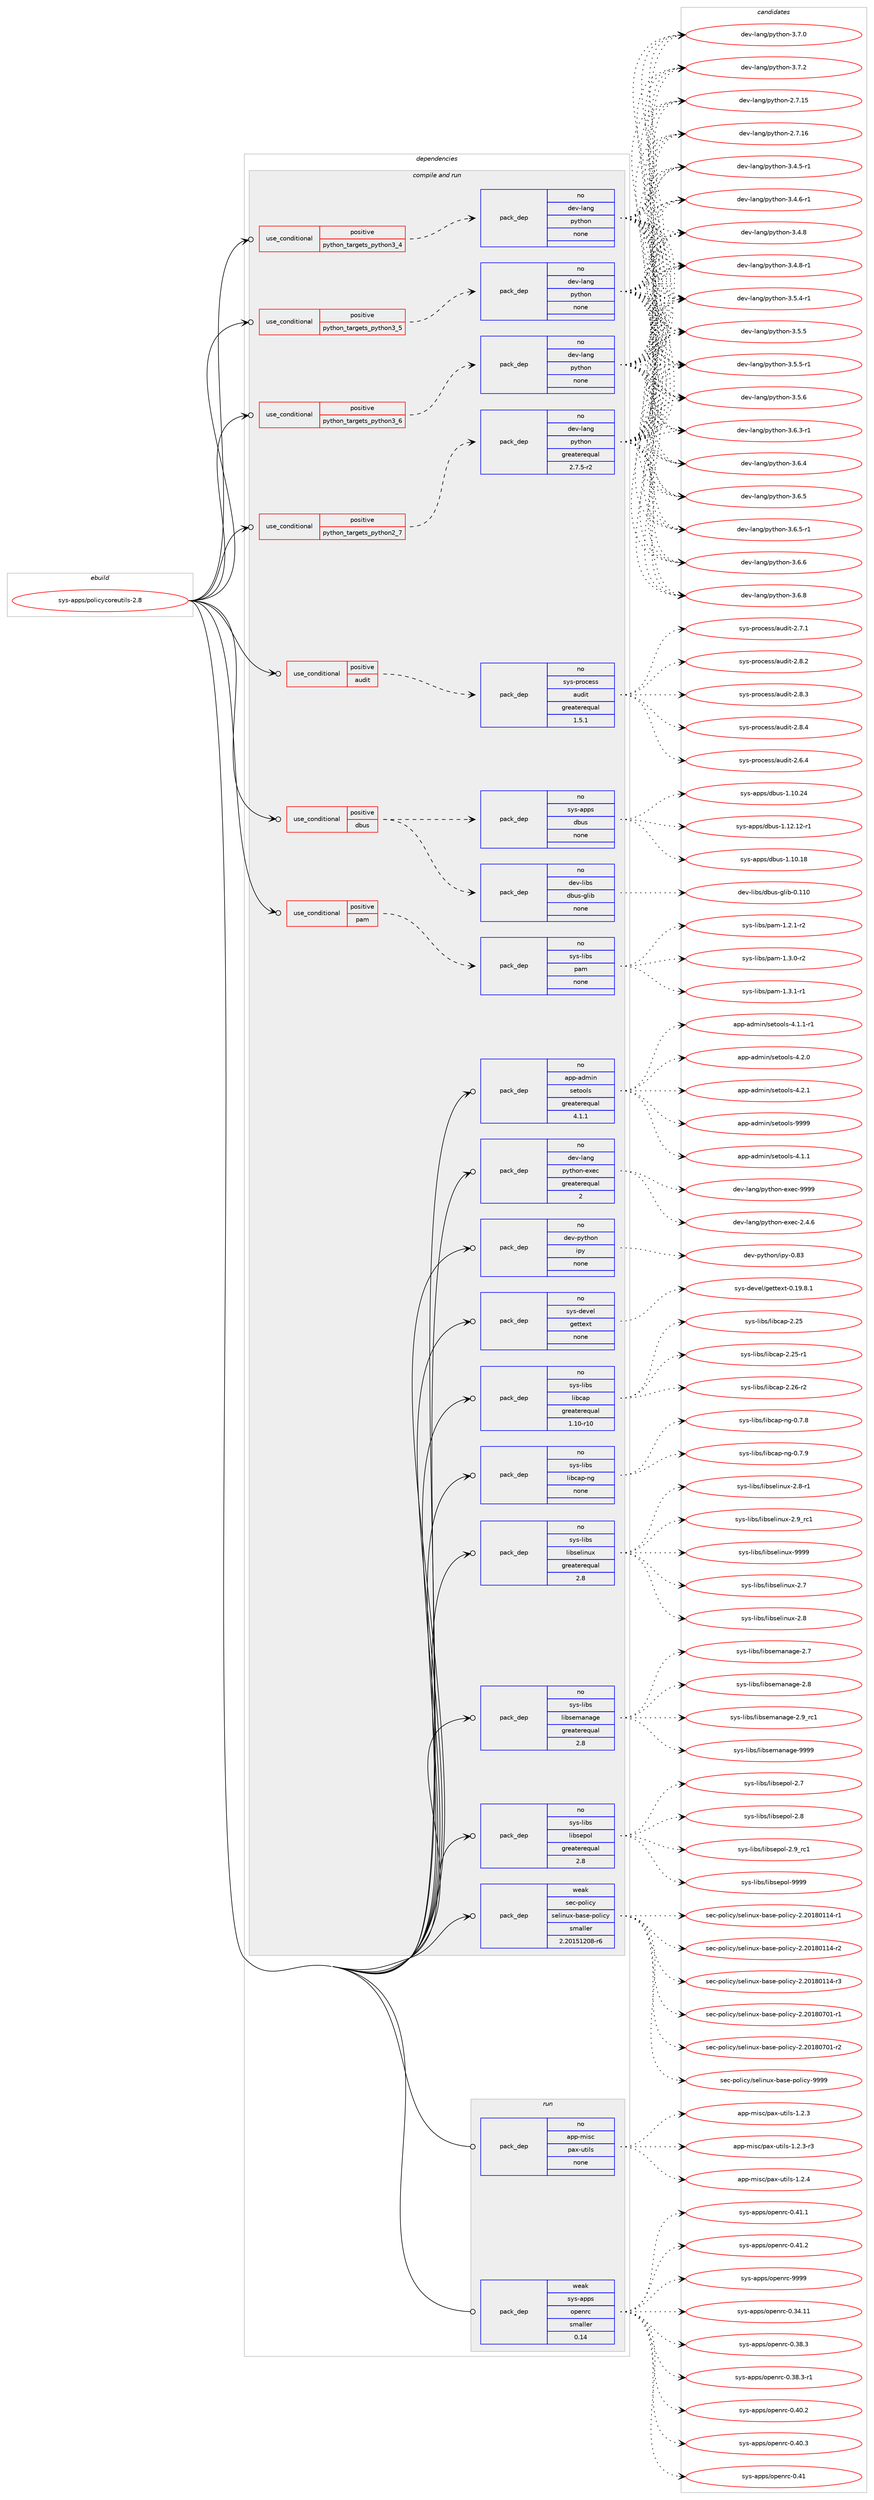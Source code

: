 digraph prolog {

# *************
# Graph options
# *************

newrank=true;
concentrate=true;
compound=true;
graph [rankdir=LR,fontname=Helvetica,fontsize=10,ranksep=1.5];#, ranksep=2.5, nodesep=0.2];
edge  [arrowhead=vee];
node  [fontname=Helvetica,fontsize=10];

# **********
# The ebuild
# **********

subgraph cluster_leftcol {
color=gray;
rank=same;
label=<<i>ebuild</i>>;
id [label="sys-apps/policycoreutils-2.8", color=red, width=4, href="../sys-apps/policycoreutils-2.8.svg"];
}

# ****************
# The dependencies
# ****************

subgraph cluster_midcol {
color=gray;
label=<<i>dependencies</i>>;
subgraph cluster_compile {
fillcolor="#eeeeee";
style=filled;
label=<<i>compile</i>>;
}
subgraph cluster_compileandrun {
fillcolor="#eeeeee";
style=filled;
label=<<i>compile and run</i>>;
subgraph cond456712 {
dependency1713332 [label=<<TABLE BORDER="0" CELLBORDER="1" CELLSPACING="0" CELLPADDING="4"><TR><TD ROWSPAN="3" CELLPADDING="10">use_conditional</TD></TR><TR><TD>positive</TD></TR><TR><TD>audit</TD></TR></TABLE>>, shape=none, color=red];
subgraph pack1228604 {
dependency1713333 [label=<<TABLE BORDER="0" CELLBORDER="1" CELLSPACING="0" CELLPADDING="4" WIDTH="220"><TR><TD ROWSPAN="6" CELLPADDING="30">pack_dep</TD></TR><TR><TD WIDTH="110">no</TD></TR><TR><TD>sys-process</TD></TR><TR><TD>audit</TD></TR><TR><TD>greaterequal</TD></TR><TR><TD>1.5.1</TD></TR></TABLE>>, shape=none, color=blue];
}
dependency1713332:e -> dependency1713333:w [weight=20,style="dashed",arrowhead="vee"];
}
id:e -> dependency1713332:w [weight=20,style="solid",arrowhead="odotvee"];
subgraph cond456713 {
dependency1713334 [label=<<TABLE BORDER="0" CELLBORDER="1" CELLSPACING="0" CELLPADDING="4"><TR><TD ROWSPAN="3" CELLPADDING="10">use_conditional</TD></TR><TR><TD>positive</TD></TR><TR><TD>dbus</TD></TR></TABLE>>, shape=none, color=red];
subgraph pack1228605 {
dependency1713335 [label=<<TABLE BORDER="0" CELLBORDER="1" CELLSPACING="0" CELLPADDING="4" WIDTH="220"><TR><TD ROWSPAN="6" CELLPADDING="30">pack_dep</TD></TR><TR><TD WIDTH="110">no</TD></TR><TR><TD>sys-apps</TD></TR><TR><TD>dbus</TD></TR><TR><TD>none</TD></TR><TR><TD></TD></TR></TABLE>>, shape=none, color=blue];
}
dependency1713334:e -> dependency1713335:w [weight=20,style="dashed",arrowhead="vee"];
subgraph pack1228606 {
dependency1713336 [label=<<TABLE BORDER="0" CELLBORDER="1" CELLSPACING="0" CELLPADDING="4" WIDTH="220"><TR><TD ROWSPAN="6" CELLPADDING="30">pack_dep</TD></TR><TR><TD WIDTH="110">no</TD></TR><TR><TD>dev-libs</TD></TR><TR><TD>dbus-glib</TD></TR><TR><TD>none</TD></TR><TR><TD></TD></TR></TABLE>>, shape=none, color=blue];
}
dependency1713334:e -> dependency1713336:w [weight=20,style="dashed",arrowhead="vee"];
}
id:e -> dependency1713334:w [weight=20,style="solid",arrowhead="odotvee"];
subgraph cond456714 {
dependency1713337 [label=<<TABLE BORDER="0" CELLBORDER="1" CELLSPACING="0" CELLPADDING="4"><TR><TD ROWSPAN="3" CELLPADDING="10">use_conditional</TD></TR><TR><TD>positive</TD></TR><TR><TD>pam</TD></TR></TABLE>>, shape=none, color=red];
subgraph pack1228607 {
dependency1713338 [label=<<TABLE BORDER="0" CELLBORDER="1" CELLSPACING="0" CELLPADDING="4" WIDTH="220"><TR><TD ROWSPAN="6" CELLPADDING="30">pack_dep</TD></TR><TR><TD WIDTH="110">no</TD></TR><TR><TD>sys-libs</TD></TR><TR><TD>pam</TD></TR><TR><TD>none</TD></TR><TR><TD></TD></TR></TABLE>>, shape=none, color=blue];
}
dependency1713337:e -> dependency1713338:w [weight=20,style="dashed",arrowhead="vee"];
}
id:e -> dependency1713337:w [weight=20,style="solid",arrowhead="odotvee"];
subgraph cond456715 {
dependency1713339 [label=<<TABLE BORDER="0" CELLBORDER="1" CELLSPACING="0" CELLPADDING="4"><TR><TD ROWSPAN="3" CELLPADDING="10">use_conditional</TD></TR><TR><TD>positive</TD></TR><TR><TD>python_targets_python2_7</TD></TR></TABLE>>, shape=none, color=red];
subgraph pack1228608 {
dependency1713340 [label=<<TABLE BORDER="0" CELLBORDER="1" CELLSPACING="0" CELLPADDING="4" WIDTH="220"><TR><TD ROWSPAN="6" CELLPADDING="30">pack_dep</TD></TR><TR><TD WIDTH="110">no</TD></TR><TR><TD>dev-lang</TD></TR><TR><TD>python</TD></TR><TR><TD>greaterequal</TD></TR><TR><TD>2.7.5-r2</TD></TR></TABLE>>, shape=none, color=blue];
}
dependency1713339:e -> dependency1713340:w [weight=20,style="dashed",arrowhead="vee"];
}
id:e -> dependency1713339:w [weight=20,style="solid",arrowhead="odotvee"];
subgraph cond456716 {
dependency1713341 [label=<<TABLE BORDER="0" CELLBORDER="1" CELLSPACING="0" CELLPADDING="4"><TR><TD ROWSPAN="3" CELLPADDING="10">use_conditional</TD></TR><TR><TD>positive</TD></TR><TR><TD>python_targets_python3_4</TD></TR></TABLE>>, shape=none, color=red];
subgraph pack1228609 {
dependency1713342 [label=<<TABLE BORDER="0" CELLBORDER="1" CELLSPACING="0" CELLPADDING="4" WIDTH="220"><TR><TD ROWSPAN="6" CELLPADDING="30">pack_dep</TD></TR><TR><TD WIDTH="110">no</TD></TR><TR><TD>dev-lang</TD></TR><TR><TD>python</TD></TR><TR><TD>none</TD></TR><TR><TD></TD></TR></TABLE>>, shape=none, color=blue];
}
dependency1713341:e -> dependency1713342:w [weight=20,style="dashed",arrowhead="vee"];
}
id:e -> dependency1713341:w [weight=20,style="solid",arrowhead="odotvee"];
subgraph cond456717 {
dependency1713343 [label=<<TABLE BORDER="0" CELLBORDER="1" CELLSPACING="0" CELLPADDING="4"><TR><TD ROWSPAN="3" CELLPADDING="10">use_conditional</TD></TR><TR><TD>positive</TD></TR><TR><TD>python_targets_python3_5</TD></TR></TABLE>>, shape=none, color=red];
subgraph pack1228610 {
dependency1713344 [label=<<TABLE BORDER="0" CELLBORDER="1" CELLSPACING="0" CELLPADDING="4" WIDTH="220"><TR><TD ROWSPAN="6" CELLPADDING="30">pack_dep</TD></TR><TR><TD WIDTH="110">no</TD></TR><TR><TD>dev-lang</TD></TR><TR><TD>python</TD></TR><TR><TD>none</TD></TR><TR><TD></TD></TR></TABLE>>, shape=none, color=blue];
}
dependency1713343:e -> dependency1713344:w [weight=20,style="dashed",arrowhead="vee"];
}
id:e -> dependency1713343:w [weight=20,style="solid",arrowhead="odotvee"];
subgraph cond456718 {
dependency1713345 [label=<<TABLE BORDER="0" CELLBORDER="1" CELLSPACING="0" CELLPADDING="4"><TR><TD ROWSPAN="3" CELLPADDING="10">use_conditional</TD></TR><TR><TD>positive</TD></TR><TR><TD>python_targets_python3_6</TD></TR></TABLE>>, shape=none, color=red];
subgraph pack1228611 {
dependency1713346 [label=<<TABLE BORDER="0" CELLBORDER="1" CELLSPACING="0" CELLPADDING="4" WIDTH="220"><TR><TD ROWSPAN="6" CELLPADDING="30">pack_dep</TD></TR><TR><TD WIDTH="110">no</TD></TR><TR><TD>dev-lang</TD></TR><TR><TD>python</TD></TR><TR><TD>none</TD></TR><TR><TD></TD></TR></TABLE>>, shape=none, color=blue];
}
dependency1713345:e -> dependency1713346:w [weight=20,style="dashed",arrowhead="vee"];
}
id:e -> dependency1713345:w [weight=20,style="solid",arrowhead="odotvee"];
subgraph pack1228612 {
dependency1713347 [label=<<TABLE BORDER="0" CELLBORDER="1" CELLSPACING="0" CELLPADDING="4" WIDTH="220"><TR><TD ROWSPAN="6" CELLPADDING="30">pack_dep</TD></TR><TR><TD WIDTH="110">no</TD></TR><TR><TD>app-admin</TD></TR><TR><TD>setools</TD></TR><TR><TD>greaterequal</TD></TR><TR><TD>4.1.1</TD></TR></TABLE>>, shape=none, color=blue];
}
id:e -> dependency1713347:w [weight=20,style="solid",arrowhead="odotvee"];
subgraph pack1228613 {
dependency1713348 [label=<<TABLE BORDER="0" CELLBORDER="1" CELLSPACING="0" CELLPADDING="4" WIDTH="220"><TR><TD ROWSPAN="6" CELLPADDING="30">pack_dep</TD></TR><TR><TD WIDTH="110">no</TD></TR><TR><TD>dev-lang</TD></TR><TR><TD>python-exec</TD></TR><TR><TD>greaterequal</TD></TR><TR><TD>2</TD></TR></TABLE>>, shape=none, color=blue];
}
id:e -> dependency1713348:w [weight=20,style="solid",arrowhead="odotvee"];
subgraph pack1228614 {
dependency1713349 [label=<<TABLE BORDER="0" CELLBORDER="1" CELLSPACING="0" CELLPADDING="4" WIDTH="220"><TR><TD ROWSPAN="6" CELLPADDING="30">pack_dep</TD></TR><TR><TD WIDTH="110">no</TD></TR><TR><TD>dev-python</TD></TR><TR><TD>ipy</TD></TR><TR><TD>none</TD></TR><TR><TD></TD></TR></TABLE>>, shape=none, color=blue];
}
id:e -> dependency1713349:w [weight=20,style="solid",arrowhead="odotvee"];
subgraph pack1228615 {
dependency1713350 [label=<<TABLE BORDER="0" CELLBORDER="1" CELLSPACING="0" CELLPADDING="4" WIDTH="220"><TR><TD ROWSPAN="6" CELLPADDING="30">pack_dep</TD></TR><TR><TD WIDTH="110">no</TD></TR><TR><TD>sys-devel</TD></TR><TR><TD>gettext</TD></TR><TR><TD>none</TD></TR><TR><TD></TD></TR></TABLE>>, shape=none, color=blue];
}
id:e -> dependency1713350:w [weight=20,style="solid",arrowhead="odotvee"];
subgraph pack1228616 {
dependency1713351 [label=<<TABLE BORDER="0" CELLBORDER="1" CELLSPACING="0" CELLPADDING="4" WIDTH="220"><TR><TD ROWSPAN="6" CELLPADDING="30">pack_dep</TD></TR><TR><TD WIDTH="110">no</TD></TR><TR><TD>sys-libs</TD></TR><TR><TD>libcap</TD></TR><TR><TD>greaterequal</TD></TR><TR><TD>1.10-r10</TD></TR></TABLE>>, shape=none, color=blue];
}
id:e -> dependency1713351:w [weight=20,style="solid",arrowhead="odotvee"];
subgraph pack1228617 {
dependency1713352 [label=<<TABLE BORDER="0" CELLBORDER="1" CELLSPACING="0" CELLPADDING="4" WIDTH="220"><TR><TD ROWSPAN="6" CELLPADDING="30">pack_dep</TD></TR><TR><TD WIDTH="110">no</TD></TR><TR><TD>sys-libs</TD></TR><TR><TD>libcap-ng</TD></TR><TR><TD>none</TD></TR><TR><TD></TD></TR></TABLE>>, shape=none, color=blue];
}
id:e -> dependency1713352:w [weight=20,style="solid",arrowhead="odotvee"];
subgraph pack1228618 {
dependency1713353 [label=<<TABLE BORDER="0" CELLBORDER="1" CELLSPACING="0" CELLPADDING="4" WIDTH="220"><TR><TD ROWSPAN="6" CELLPADDING="30">pack_dep</TD></TR><TR><TD WIDTH="110">no</TD></TR><TR><TD>sys-libs</TD></TR><TR><TD>libselinux</TD></TR><TR><TD>greaterequal</TD></TR><TR><TD>2.8</TD></TR></TABLE>>, shape=none, color=blue];
}
id:e -> dependency1713353:w [weight=20,style="solid",arrowhead="odotvee"];
subgraph pack1228619 {
dependency1713354 [label=<<TABLE BORDER="0" CELLBORDER="1" CELLSPACING="0" CELLPADDING="4" WIDTH="220"><TR><TD ROWSPAN="6" CELLPADDING="30">pack_dep</TD></TR><TR><TD WIDTH="110">no</TD></TR><TR><TD>sys-libs</TD></TR><TR><TD>libsemanage</TD></TR><TR><TD>greaterequal</TD></TR><TR><TD>2.8</TD></TR></TABLE>>, shape=none, color=blue];
}
id:e -> dependency1713354:w [weight=20,style="solid",arrowhead="odotvee"];
subgraph pack1228620 {
dependency1713355 [label=<<TABLE BORDER="0" CELLBORDER="1" CELLSPACING="0" CELLPADDING="4" WIDTH="220"><TR><TD ROWSPAN="6" CELLPADDING="30">pack_dep</TD></TR><TR><TD WIDTH="110">no</TD></TR><TR><TD>sys-libs</TD></TR><TR><TD>libsepol</TD></TR><TR><TD>greaterequal</TD></TR><TR><TD>2.8</TD></TR></TABLE>>, shape=none, color=blue];
}
id:e -> dependency1713355:w [weight=20,style="solid",arrowhead="odotvee"];
subgraph pack1228621 {
dependency1713356 [label=<<TABLE BORDER="0" CELLBORDER="1" CELLSPACING="0" CELLPADDING="4" WIDTH="220"><TR><TD ROWSPAN="6" CELLPADDING="30">pack_dep</TD></TR><TR><TD WIDTH="110">weak</TD></TR><TR><TD>sec-policy</TD></TR><TR><TD>selinux-base-policy</TD></TR><TR><TD>smaller</TD></TR><TR><TD>2.20151208-r6</TD></TR></TABLE>>, shape=none, color=blue];
}
id:e -> dependency1713356:w [weight=20,style="solid",arrowhead="odotvee"];
}
subgraph cluster_run {
fillcolor="#eeeeee";
style=filled;
label=<<i>run</i>>;
subgraph pack1228622 {
dependency1713357 [label=<<TABLE BORDER="0" CELLBORDER="1" CELLSPACING="0" CELLPADDING="4" WIDTH="220"><TR><TD ROWSPAN="6" CELLPADDING="30">pack_dep</TD></TR><TR><TD WIDTH="110">no</TD></TR><TR><TD>app-misc</TD></TR><TR><TD>pax-utils</TD></TR><TR><TD>none</TD></TR><TR><TD></TD></TR></TABLE>>, shape=none, color=blue];
}
id:e -> dependency1713357:w [weight=20,style="solid",arrowhead="odot"];
subgraph pack1228623 {
dependency1713358 [label=<<TABLE BORDER="0" CELLBORDER="1" CELLSPACING="0" CELLPADDING="4" WIDTH="220"><TR><TD ROWSPAN="6" CELLPADDING="30">pack_dep</TD></TR><TR><TD WIDTH="110">weak</TD></TR><TR><TD>sys-apps</TD></TR><TR><TD>openrc</TD></TR><TR><TD>smaller</TD></TR><TR><TD>0.14</TD></TR></TABLE>>, shape=none, color=blue];
}
id:e -> dependency1713358:w [weight=20,style="solid",arrowhead="odot"];
}
}

# **************
# The candidates
# **************

subgraph cluster_choices {
rank=same;
color=gray;
label=<<i>candidates</i>>;

subgraph choice1228604 {
color=black;
nodesep=1;
choice11512111545112114111991011151154797117100105116455046544652 [label="sys-process/audit-2.6.4", color=red, width=4,href="../sys-process/audit-2.6.4.svg"];
choice11512111545112114111991011151154797117100105116455046554649 [label="sys-process/audit-2.7.1", color=red, width=4,href="../sys-process/audit-2.7.1.svg"];
choice11512111545112114111991011151154797117100105116455046564650 [label="sys-process/audit-2.8.2", color=red, width=4,href="../sys-process/audit-2.8.2.svg"];
choice11512111545112114111991011151154797117100105116455046564651 [label="sys-process/audit-2.8.3", color=red, width=4,href="../sys-process/audit-2.8.3.svg"];
choice11512111545112114111991011151154797117100105116455046564652 [label="sys-process/audit-2.8.4", color=red, width=4,href="../sys-process/audit-2.8.4.svg"];
dependency1713333:e -> choice11512111545112114111991011151154797117100105116455046544652:w [style=dotted,weight="100"];
dependency1713333:e -> choice11512111545112114111991011151154797117100105116455046554649:w [style=dotted,weight="100"];
dependency1713333:e -> choice11512111545112114111991011151154797117100105116455046564650:w [style=dotted,weight="100"];
dependency1713333:e -> choice11512111545112114111991011151154797117100105116455046564651:w [style=dotted,weight="100"];
dependency1713333:e -> choice11512111545112114111991011151154797117100105116455046564652:w [style=dotted,weight="100"];
}
subgraph choice1228605 {
color=black;
nodesep=1;
choice115121115459711211211547100981171154549464948464956 [label="sys-apps/dbus-1.10.18", color=red, width=4,href="../sys-apps/dbus-1.10.18.svg"];
choice115121115459711211211547100981171154549464948465052 [label="sys-apps/dbus-1.10.24", color=red, width=4,href="../sys-apps/dbus-1.10.24.svg"];
choice1151211154597112112115471009811711545494649504649504511449 [label="sys-apps/dbus-1.12.12-r1", color=red, width=4,href="../sys-apps/dbus-1.12.12-r1.svg"];
dependency1713335:e -> choice115121115459711211211547100981171154549464948464956:w [style=dotted,weight="100"];
dependency1713335:e -> choice115121115459711211211547100981171154549464948465052:w [style=dotted,weight="100"];
dependency1713335:e -> choice1151211154597112112115471009811711545494649504649504511449:w [style=dotted,weight="100"];
}
subgraph choice1228606 {
color=black;
nodesep=1;
choice100101118451081059811547100981171154510310810598454846494948 [label="dev-libs/dbus-glib-0.110", color=red, width=4,href="../dev-libs/dbus-glib-0.110.svg"];
dependency1713336:e -> choice100101118451081059811547100981171154510310810598454846494948:w [style=dotted,weight="100"];
}
subgraph choice1228607 {
color=black;
nodesep=1;
choice115121115451081059811547112971094549465046494511450 [label="sys-libs/pam-1.2.1-r2", color=red, width=4,href="../sys-libs/pam-1.2.1-r2.svg"];
choice115121115451081059811547112971094549465146484511450 [label="sys-libs/pam-1.3.0-r2", color=red, width=4,href="../sys-libs/pam-1.3.0-r2.svg"];
choice115121115451081059811547112971094549465146494511449 [label="sys-libs/pam-1.3.1-r1", color=red, width=4,href="../sys-libs/pam-1.3.1-r1.svg"];
dependency1713338:e -> choice115121115451081059811547112971094549465046494511450:w [style=dotted,weight="100"];
dependency1713338:e -> choice115121115451081059811547112971094549465146484511450:w [style=dotted,weight="100"];
dependency1713338:e -> choice115121115451081059811547112971094549465146494511449:w [style=dotted,weight="100"];
}
subgraph choice1228608 {
color=black;
nodesep=1;
choice10010111845108971101034711212111610411111045504655464953 [label="dev-lang/python-2.7.15", color=red, width=4,href="../dev-lang/python-2.7.15.svg"];
choice10010111845108971101034711212111610411111045504655464954 [label="dev-lang/python-2.7.16", color=red, width=4,href="../dev-lang/python-2.7.16.svg"];
choice1001011184510897110103471121211161041111104551465246534511449 [label="dev-lang/python-3.4.5-r1", color=red, width=4,href="../dev-lang/python-3.4.5-r1.svg"];
choice1001011184510897110103471121211161041111104551465246544511449 [label="dev-lang/python-3.4.6-r1", color=red, width=4,href="../dev-lang/python-3.4.6-r1.svg"];
choice100101118451089711010347112121116104111110455146524656 [label="dev-lang/python-3.4.8", color=red, width=4,href="../dev-lang/python-3.4.8.svg"];
choice1001011184510897110103471121211161041111104551465246564511449 [label="dev-lang/python-3.4.8-r1", color=red, width=4,href="../dev-lang/python-3.4.8-r1.svg"];
choice1001011184510897110103471121211161041111104551465346524511449 [label="dev-lang/python-3.5.4-r1", color=red, width=4,href="../dev-lang/python-3.5.4-r1.svg"];
choice100101118451089711010347112121116104111110455146534653 [label="dev-lang/python-3.5.5", color=red, width=4,href="../dev-lang/python-3.5.5.svg"];
choice1001011184510897110103471121211161041111104551465346534511449 [label="dev-lang/python-3.5.5-r1", color=red, width=4,href="../dev-lang/python-3.5.5-r1.svg"];
choice100101118451089711010347112121116104111110455146534654 [label="dev-lang/python-3.5.6", color=red, width=4,href="../dev-lang/python-3.5.6.svg"];
choice1001011184510897110103471121211161041111104551465446514511449 [label="dev-lang/python-3.6.3-r1", color=red, width=4,href="../dev-lang/python-3.6.3-r1.svg"];
choice100101118451089711010347112121116104111110455146544652 [label="dev-lang/python-3.6.4", color=red, width=4,href="../dev-lang/python-3.6.4.svg"];
choice100101118451089711010347112121116104111110455146544653 [label="dev-lang/python-3.6.5", color=red, width=4,href="../dev-lang/python-3.6.5.svg"];
choice1001011184510897110103471121211161041111104551465446534511449 [label="dev-lang/python-3.6.5-r1", color=red, width=4,href="../dev-lang/python-3.6.5-r1.svg"];
choice100101118451089711010347112121116104111110455146544654 [label="dev-lang/python-3.6.6", color=red, width=4,href="../dev-lang/python-3.6.6.svg"];
choice100101118451089711010347112121116104111110455146544656 [label="dev-lang/python-3.6.8", color=red, width=4,href="../dev-lang/python-3.6.8.svg"];
choice100101118451089711010347112121116104111110455146554648 [label="dev-lang/python-3.7.0", color=red, width=4,href="../dev-lang/python-3.7.0.svg"];
choice100101118451089711010347112121116104111110455146554650 [label="dev-lang/python-3.7.2", color=red, width=4,href="../dev-lang/python-3.7.2.svg"];
dependency1713340:e -> choice10010111845108971101034711212111610411111045504655464953:w [style=dotted,weight="100"];
dependency1713340:e -> choice10010111845108971101034711212111610411111045504655464954:w [style=dotted,weight="100"];
dependency1713340:e -> choice1001011184510897110103471121211161041111104551465246534511449:w [style=dotted,weight="100"];
dependency1713340:e -> choice1001011184510897110103471121211161041111104551465246544511449:w [style=dotted,weight="100"];
dependency1713340:e -> choice100101118451089711010347112121116104111110455146524656:w [style=dotted,weight="100"];
dependency1713340:e -> choice1001011184510897110103471121211161041111104551465246564511449:w [style=dotted,weight="100"];
dependency1713340:e -> choice1001011184510897110103471121211161041111104551465346524511449:w [style=dotted,weight="100"];
dependency1713340:e -> choice100101118451089711010347112121116104111110455146534653:w [style=dotted,weight="100"];
dependency1713340:e -> choice1001011184510897110103471121211161041111104551465346534511449:w [style=dotted,weight="100"];
dependency1713340:e -> choice100101118451089711010347112121116104111110455146534654:w [style=dotted,weight="100"];
dependency1713340:e -> choice1001011184510897110103471121211161041111104551465446514511449:w [style=dotted,weight="100"];
dependency1713340:e -> choice100101118451089711010347112121116104111110455146544652:w [style=dotted,weight="100"];
dependency1713340:e -> choice100101118451089711010347112121116104111110455146544653:w [style=dotted,weight="100"];
dependency1713340:e -> choice1001011184510897110103471121211161041111104551465446534511449:w [style=dotted,weight="100"];
dependency1713340:e -> choice100101118451089711010347112121116104111110455146544654:w [style=dotted,weight="100"];
dependency1713340:e -> choice100101118451089711010347112121116104111110455146544656:w [style=dotted,weight="100"];
dependency1713340:e -> choice100101118451089711010347112121116104111110455146554648:w [style=dotted,weight="100"];
dependency1713340:e -> choice100101118451089711010347112121116104111110455146554650:w [style=dotted,weight="100"];
}
subgraph choice1228609 {
color=black;
nodesep=1;
choice10010111845108971101034711212111610411111045504655464953 [label="dev-lang/python-2.7.15", color=red, width=4,href="../dev-lang/python-2.7.15.svg"];
choice10010111845108971101034711212111610411111045504655464954 [label="dev-lang/python-2.7.16", color=red, width=4,href="../dev-lang/python-2.7.16.svg"];
choice1001011184510897110103471121211161041111104551465246534511449 [label="dev-lang/python-3.4.5-r1", color=red, width=4,href="../dev-lang/python-3.4.5-r1.svg"];
choice1001011184510897110103471121211161041111104551465246544511449 [label="dev-lang/python-3.4.6-r1", color=red, width=4,href="../dev-lang/python-3.4.6-r1.svg"];
choice100101118451089711010347112121116104111110455146524656 [label="dev-lang/python-3.4.8", color=red, width=4,href="../dev-lang/python-3.4.8.svg"];
choice1001011184510897110103471121211161041111104551465246564511449 [label="dev-lang/python-3.4.8-r1", color=red, width=4,href="../dev-lang/python-3.4.8-r1.svg"];
choice1001011184510897110103471121211161041111104551465346524511449 [label="dev-lang/python-3.5.4-r1", color=red, width=4,href="../dev-lang/python-3.5.4-r1.svg"];
choice100101118451089711010347112121116104111110455146534653 [label="dev-lang/python-3.5.5", color=red, width=4,href="../dev-lang/python-3.5.5.svg"];
choice1001011184510897110103471121211161041111104551465346534511449 [label="dev-lang/python-3.5.5-r1", color=red, width=4,href="../dev-lang/python-3.5.5-r1.svg"];
choice100101118451089711010347112121116104111110455146534654 [label="dev-lang/python-3.5.6", color=red, width=4,href="../dev-lang/python-3.5.6.svg"];
choice1001011184510897110103471121211161041111104551465446514511449 [label="dev-lang/python-3.6.3-r1", color=red, width=4,href="../dev-lang/python-3.6.3-r1.svg"];
choice100101118451089711010347112121116104111110455146544652 [label="dev-lang/python-3.6.4", color=red, width=4,href="../dev-lang/python-3.6.4.svg"];
choice100101118451089711010347112121116104111110455146544653 [label="dev-lang/python-3.6.5", color=red, width=4,href="../dev-lang/python-3.6.5.svg"];
choice1001011184510897110103471121211161041111104551465446534511449 [label="dev-lang/python-3.6.5-r1", color=red, width=4,href="../dev-lang/python-3.6.5-r1.svg"];
choice100101118451089711010347112121116104111110455146544654 [label="dev-lang/python-3.6.6", color=red, width=4,href="../dev-lang/python-3.6.6.svg"];
choice100101118451089711010347112121116104111110455146544656 [label="dev-lang/python-3.6.8", color=red, width=4,href="../dev-lang/python-3.6.8.svg"];
choice100101118451089711010347112121116104111110455146554648 [label="dev-lang/python-3.7.0", color=red, width=4,href="../dev-lang/python-3.7.0.svg"];
choice100101118451089711010347112121116104111110455146554650 [label="dev-lang/python-3.7.2", color=red, width=4,href="../dev-lang/python-3.7.2.svg"];
dependency1713342:e -> choice10010111845108971101034711212111610411111045504655464953:w [style=dotted,weight="100"];
dependency1713342:e -> choice10010111845108971101034711212111610411111045504655464954:w [style=dotted,weight="100"];
dependency1713342:e -> choice1001011184510897110103471121211161041111104551465246534511449:w [style=dotted,weight="100"];
dependency1713342:e -> choice1001011184510897110103471121211161041111104551465246544511449:w [style=dotted,weight="100"];
dependency1713342:e -> choice100101118451089711010347112121116104111110455146524656:w [style=dotted,weight="100"];
dependency1713342:e -> choice1001011184510897110103471121211161041111104551465246564511449:w [style=dotted,weight="100"];
dependency1713342:e -> choice1001011184510897110103471121211161041111104551465346524511449:w [style=dotted,weight="100"];
dependency1713342:e -> choice100101118451089711010347112121116104111110455146534653:w [style=dotted,weight="100"];
dependency1713342:e -> choice1001011184510897110103471121211161041111104551465346534511449:w [style=dotted,weight="100"];
dependency1713342:e -> choice100101118451089711010347112121116104111110455146534654:w [style=dotted,weight="100"];
dependency1713342:e -> choice1001011184510897110103471121211161041111104551465446514511449:w [style=dotted,weight="100"];
dependency1713342:e -> choice100101118451089711010347112121116104111110455146544652:w [style=dotted,weight="100"];
dependency1713342:e -> choice100101118451089711010347112121116104111110455146544653:w [style=dotted,weight="100"];
dependency1713342:e -> choice1001011184510897110103471121211161041111104551465446534511449:w [style=dotted,weight="100"];
dependency1713342:e -> choice100101118451089711010347112121116104111110455146544654:w [style=dotted,weight="100"];
dependency1713342:e -> choice100101118451089711010347112121116104111110455146544656:w [style=dotted,weight="100"];
dependency1713342:e -> choice100101118451089711010347112121116104111110455146554648:w [style=dotted,weight="100"];
dependency1713342:e -> choice100101118451089711010347112121116104111110455146554650:w [style=dotted,weight="100"];
}
subgraph choice1228610 {
color=black;
nodesep=1;
choice10010111845108971101034711212111610411111045504655464953 [label="dev-lang/python-2.7.15", color=red, width=4,href="../dev-lang/python-2.7.15.svg"];
choice10010111845108971101034711212111610411111045504655464954 [label="dev-lang/python-2.7.16", color=red, width=4,href="../dev-lang/python-2.7.16.svg"];
choice1001011184510897110103471121211161041111104551465246534511449 [label="dev-lang/python-3.4.5-r1", color=red, width=4,href="../dev-lang/python-3.4.5-r1.svg"];
choice1001011184510897110103471121211161041111104551465246544511449 [label="dev-lang/python-3.4.6-r1", color=red, width=4,href="../dev-lang/python-3.4.6-r1.svg"];
choice100101118451089711010347112121116104111110455146524656 [label="dev-lang/python-3.4.8", color=red, width=4,href="../dev-lang/python-3.4.8.svg"];
choice1001011184510897110103471121211161041111104551465246564511449 [label="dev-lang/python-3.4.8-r1", color=red, width=4,href="../dev-lang/python-3.4.8-r1.svg"];
choice1001011184510897110103471121211161041111104551465346524511449 [label="dev-lang/python-3.5.4-r1", color=red, width=4,href="../dev-lang/python-3.5.4-r1.svg"];
choice100101118451089711010347112121116104111110455146534653 [label="dev-lang/python-3.5.5", color=red, width=4,href="../dev-lang/python-3.5.5.svg"];
choice1001011184510897110103471121211161041111104551465346534511449 [label="dev-lang/python-3.5.5-r1", color=red, width=4,href="../dev-lang/python-3.5.5-r1.svg"];
choice100101118451089711010347112121116104111110455146534654 [label="dev-lang/python-3.5.6", color=red, width=4,href="../dev-lang/python-3.5.6.svg"];
choice1001011184510897110103471121211161041111104551465446514511449 [label="dev-lang/python-3.6.3-r1", color=red, width=4,href="../dev-lang/python-3.6.3-r1.svg"];
choice100101118451089711010347112121116104111110455146544652 [label="dev-lang/python-3.6.4", color=red, width=4,href="../dev-lang/python-3.6.4.svg"];
choice100101118451089711010347112121116104111110455146544653 [label="dev-lang/python-3.6.5", color=red, width=4,href="../dev-lang/python-3.6.5.svg"];
choice1001011184510897110103471121211161041111104551465446534511449 [label="dev-lang/python-3.6.5-r1", color=red, width=4,href="../dev-lang/python-3.6.5-r1.svg"];
choice100101118451089711010347112121116104111110455146544654 [label="dev-lang/python-3.6.6", color=red, width=4,href="../dev-lang/python-3.6.6.svg"];
choice100101118451089711010347112121116104111110455146544656 [label="dev-lang/python-3.6.8", color=red, width=4,href="../dev-lang/python-3.6.8.svg"];
choice100101118451089711010347112121116104111110455146554648 [label="dev-lang/python-3.7.0", color=red, width=4,href="../dev-lang/python-3.7.0.svg"];
choice100101118451089711010347112121116104111110455146554650 [label="dev-lang/python-3.7.2", color=red, width=4,href="../dev-lang/python-3.7.2.svg"];
dependency1713344:e -> choice10010111845108971101034711212111610411111045504655464953:w [style=dotted,weight="100"];
dependency1713344:e -> choice10010111845108971101034711212111610411111045504655464954:w [style=dotted,weight="100"];
dependency1713344:e -> choice1001011184510897110103471121211161041111104551465246534511449:w [style=dotted,weight="100"];
dependency1713344:e -> choice1001011184510897110103471121211161041111104551465246544511449:w [style=dotted,weight="100"];
dependency1713344:e -> choice100101118451089711010347112121116104111110455146524656:w [style=dotted,weight="100"];
dependency1713344:e -> choice1001011184510897110103471121211161041111104551465246564511449:w [style=dotted,weight="100"];
dependency1713344:e -> choice1001011184510897110103471121211161041111104551465346524511449:w [style=dotted,weight="100"];
dependency1713344:e -> choice100101118451089711010347112121116104111110455146534653:w [style=dotted,weight="100"];
dependency1713344:e -> choice1001011184510897110103471121211161041111104551465346534511449:w [style=dotted,weight="100"];
dependency1713344:e -> choice100101118451089711010347112121116104111110455146534654:w [style=dotted,weight="100"];
dependency1713344:e -> choice1001011184510897110103471121211161041111104551465446514511449:w [style=dotted,weight="100"];
dependency1713344:e -> choice100101118451089711010347112121116104111110455146544652:w [style=dotted,weight="100"];
dependency1713344:e -> choice100101118451089711010347112121116104111110455146544653:w [style=dotted,weight="100"];
dependency1713344:e -> choice1001011184510897110103471121211161041111104551465446534511449:w [style=dotted,weight="100"];
dependency1713344:e -> choice100101118451089711010347112121116104111110455146544654:w [style=dotted,weight="100"];
dependency1713344:e -> choice100101118451089711010347112121116104111110455146544656:w [style=dotted,weight="100"];
dependency1713344:e -> choice100101118451089711010347112121116104111110455146554648:w [style=dotted,weight="100"];
dependency1713344:e -> choice100101118451089711010347112121116104111110455146554650:w [style=dotted,weight="100"];
}
subgraph choice1228611 {
color=black;
nodesep=1;
choice10010111845108971101034711212111610411111045504655464953 [label="dev-lang/python-2.7.15", color=red, width=4,href="../dev-lang/python-2.7.15.svg"];
choice10010111845108971101034711212111610411111045504655464954 [label="dev-lang/python-2.7.16", color=red, width=4,href="../dev-lang/python-2.7.16.svg"];
choice1001011184510897110103471121211161041111104551465246534511449 [label="dev-lang/python-3.4.5-r1", color=red, width=4,href="../dev-lang/python-3.4.5-r1.svg"];
choice1001011184510897110103471121211161041111104551465246544511449 [label="dev-lang/python-3.4.6-r1", color=red, width=4,href="../dev-lang/python-3.4.6-r1.svg"];
choice100101118451089711010347112121116104111110455146524656 [label="dev-lang/python-3.4.8", color=red, width=4,href="../dev-lang/python-3.4.8.svg"];
choice1001011184510897110103471121211161041111104551465246564511449 [label="dev-lang/python-3.4.8-r1", color=red, width=4,href="../dev-lang/python-3.4.8-r1.svg"];
choice1001011184510897110103471121211161041111104551465346524511449 [label="dev-lang/python-3.5.4-r1", color=red, width=4,href="../dev-lang/python-3.5.4-r1.svg"];
choice100101118451089711010347112121116104111110455146534653 [label="dev-lang/python-3.5.5", color=red, width=4,href="../dev-lang/python-3.5.5.svg"];
choice1001011184510897110103471121211161041111104551465346534511449 [label="dev-lang/python-3.5.5-r1", color=red, width=4,href="../dev-lang/python-3.5.5-r1.svg"];
choice100101118451089711010347112121116104111110455146534654 [label="dev-lang/python-3.5.6", color=red, width=4,href="../dev-lang/python-3.5.6.svg"];
choice1001011184510897110103471121211161041111104551465446514511449 [label="dev-lang/python-3.6.3-r1", color=red, width=4,href="../dev-lang/python-3.6.3-r1.svg"];
choice100101118451089711010347112121116104111110455146544652 [label="dev-lang/python-3.6.4", color=red, width=4,href="../dev-lang/python-3.6.4.svg"];
choice100101118451089711010347112121116104111110455146544653 [label="dev-lang/python-3.6.5", color=red, width=4,href="../dev-lang/python-3.6.5.svg"];
choice1001011184510897110103471121211161041111104551465446534511449 [label="dev-lang/python-3.6.5-r1", color=red, width=4,href="../dev-lang/python-3.6.5-r1.svg"];
choice100101118451089711010347112121116104111110455146544654 [label="dev-lang/python-3.6.6", color=red, width=4,href="../dev-lang/python-3.6.6.svg"];
choice100101118451089711010347112121116104111110455146544656 [label="dev-lang/python-3.6.8", color=red, width=4,href="../dev-lang/python-3.6.8.svg"];
choice100101118451089711010347112121116104111110455146554648 [label="dev-lang/python-3.7.0", color=red, width=4,href="../dev-lang/python-3.7.0.svg"];
choice100101118451089711010347112121116104111110455146554650 [label="dev-lang/python-3.7.2", color=red, width=4,href="../dev-lang/python-3.7.2.svg"];
dependency1713346:e -> choice10010111845108971101034711212111610411111045504655464953:w [style=dotted,weight="100"];
dependency1713346:e -> choice10010111845108971101034711212111610411111045504655464954:w [style=dotted,weight="100"];
dependency1713346:e -> choice1001011184510897110103471121211161041111104551465246534511449:w [style=dotted,weight="100"];
dependency1713346:e -> choice1001011184510897110103471121211161041111104551465246544511449:w [style=dotted,weight="100"];
dependency1713346:e -> choice100101118451089711010347112121116104111110455146524656:w [style=dotted,weight="100"];
dependency1713346:e -> choice1001011184510897110103471121211161041111104551465246564511449:w [style=dotted,weight="100"];
dependency1713346:e -> choice1001011184510897110103471121211161041111104551465346524511449:w [style=dotted,weight="100"];
dependency1713346:e -> choice100101118451089711010347112121116104111110455146534653:w [style=dotted,weight="100"];
dependency1713346:e -> choice1001011184510897110103471121211161041111104551465346534511449:w [style=dotted,weight="100"];
dependency1713346:e -> choice100101118451089711010347112121116104111110455146534654:w [style=dotted,weight="100"];
dependency1713346:e -> choice1001011184510897110103471121211161041111104551465446514511449:w [style=dotted,weight="100"];
dependency1713346:e -> choice100101118451089711010347112121116104111110455146544652:w [style=dotted,weight="100"];
dependency1713346:e -> choice100101118451089711010347112121116104111110455146544653:w [style=dotted,weight="100"];
dependency1713346:e -> choice1001011184510897110103471121211161041111104551465446534511449:w [style=dotted,weight="100"];
dependency1713346:e -> choice100101118451089711010347112121116104111110455146544654:w [style=dotted,weight="100"];
dependency1713346:e -> choice100101118451089711010347112121116104111110455146544656:w [style=dotted,weight="100"];
dependency1713346:e -> choice100101118451089711010347112121116104111110455146554648:w [style=dotted,weight="100"];
dependency1713346:e -> choice100101118451089711010347112121116104111110455146554650:w [style=dotted,weight="100"];
}
subgraph choice1228612 {
color=black;
nodesep=1;
choice97112112459710010910511047115101116111111108115455246494649 [label="app-admin/setools-4.1.1", color=red, width=4,href="../app-admin/setools-4.1.1.svg"];
choice971121124597100109105110471151011161111111081154552464946494511449 [label="app-admin/setools-4.1.1-r1", color=red, width=4,href="../app-admin/setools-4.1.1-r1.svg"];
choice97112112459710010910511047115101116111111108115455246504648 [label="app-admin/setools-4.2.0", color=red, width=4,href="../app-admin/setools-4.2.0.svg"];
choice97112112459710010910511047115101116111111108115455246504649 [label="app-admin/setools-4.2.1", color=red, width=4,href="../app-admin/setools-4.2.1.svg"];
choice971121124597100109105110471151011161111111081154557575757 [label="app-admin/setools-9999", color=red, width=4,href="../app-admin/setools-9999.svg"];
dependency1713347:e -> choice97112112459710010910511047115101116111111108115455246494649:w [style=dotted,weight="100"];
dependency1713347:e -> choice971121124597100109105110471151011161111111081154552464946494511449:w [style=dotted,weight="100"];
dependency1713347:e -> choice97112112459710010910511047115101116111111108115455246504648:w [style=dotted,weight="100"];
dependency1713347:e -> choice97112112459710010910511047115101116111111108115455246504649:w [style=dotted,weight="100"];
dependency1713347:e -> choice971121124597100109105110471151011161111111081154557575757:w [style=dotted,weight="100"];
}
subgraph choice1228613 {
color=black;
nodesep=1;
choice1001011184510897110103471121211161041111104510112010199455046524654 [label="dev-lang/python-exec-2.4.6", color=red, width=4,href="../dev-lang/python-exec-2.4.6.svg"];
choice10010111845108971101034711212111610411111045101120101994557575757 [label="dev-lang/python-exec-9999", color=red, width=4,href="../dev-lang/python-exec-9999.svg"];
dependency1713348:e -> choice1001011184510897110103471121211161041111104510112010199455046524654:w [style=dotted,weight="100"];
dependency1713348:e -> choice10010111845108971101034711212111610411111045101120101994557575757:w [style=dotted,weight="100"];
}
subgraph choice1228614 {
color=black;
nodesep=1;
choice10010111845112121116104111110471051121214548465651 [label="dev-python/ipy-0.83", color=red, width=4,href="../dev-python/ipy-0.83.svg"];
dependency1713349:e -> choice10010111845112121116104111110471051121214548465651:w [style=dotted,weight="100"];
}
subgraph choice1228615 {
color=black;
nodesep=1;
choice1151211154510010111810110847103101116116101120116454846495746564649 [label="sys-devel/gettext-0.19.8.1", color=red, width=4,href="../sys-devel/gettext-0.19.8.1.svg"];
dependency1713350:e -> choice1151211154510010111810110847103101116116101120116454846495746564649:w [style=dotted,weight="100"];
}
subgraph choice1228616 {
color=black;
nodesep=1;
choice1151211154510810598115471081059899971124550465053 [label="sys-libs/libcap-2.25", color=red, width=4,href="../sys-libs/libcap-2.25.svg"];
choice11512111545108105981154710810598999711245504650534511449 [label="sys-libs/libcap-2.25-r1", color=red, width=4,href="../sys-libs/libcap-2.25-r1.svg"];
choice11512111545108105981154710810598999711245504650544511450 [label="sys-libs/libcap-2.26-r2", color=red, width=4,href="../sys-libs/libcap-2.26-r2.svg"];
dependency1713351:e -> choice1151211154510810598115471081059899971124550465053:w [style=dotted,weight="100"];
dependency1713351:e -> choice11512111545108105981154710810598999711245504650534511449:w [style=dotted,weight="100"];
dependency1713351:e -> choice11512111545108105981154710810598999711245504650544511450:w [style=dotted,weight="100"];
}
subgraph choice1228617 {
color=black;
nodesep=1;
choice11512111545108105981154710810598999711245110103454846554656 [label="sys-libs/libcap-ng-0.7.8", color=red, width=4,href="../sys-libs/libcap-ng-0.7.8.svg"];
choice11512111545108105981154710810598999711245110103454846554657 [label="sys-libs/libcap-ng-0.7.9", color=red, width=4,href="../sys-libs/libcap-ng-0.7.9.svg"];
dependency1713352:e -> choice11512111545108105981154710810598999711245110103454846554656:w [style=dotted,weight="100"];
dependency1713352:e -> choice11512111545108105981154710810598999711245110103454846554657:w [style=dotted,weight="100"];
}
subgraph choice1228618 {
color=black;
nodesep=1;
choice1151211154510810598115471081059811510110810511011712045504655 [label="sys-libs/libselinux-2.7", color=red, width=4,href="../sys-libs/libselinux-2.7.svg"];
choice1151211154510810598115471081059811510110810511011712045504656 [label="sys-libs/libselinux-2.8", color=red, width=4,href="../sys-libs/libselinux-2.8.svg"];
choice11512111545108105981154710810598115101108105110117120455046564511449 [label="sys-libs/libselinux-2.8-r1", color=red, width=4,href="../sys-libs/libselinux-2.8-r1.svg"];
choice1151211154510810598115471081059811510110810511011712045504657951149949 [label="sys-libs/libselinux-2.9_rc1", color=red, width=4,href="../sys-libs/libselinux-2.9_rc1.svg"];
choice115121115451081059811547108105981151011081051101171204557575757 [label="sys-libs/libselinux-9999", color=red, width=4,href="../sys-libs/libselinux-9999.svg"];
dependency1713353:e -> choice1151211154510810598115471081059811510110810511011712045504655:w [style=dotted,weight="100"];
dependency1713353:e -> choice1151211154510810598115471081059811510110810511011712045504656:w [style=dotted,weight="100"];
dependency1713353:e -> choice11512111545108105981154710810598115101108105110117120455046564511449:w [style=dotted,weight="100"];
dependency1713353:e -> choice1151211154510810598115471081059811510110810511011712045504657951149949:w [style=dotted,weight="100"];
dependency1713353:e -> choice115121115451081059811547108105981151011081051101171204557575757:w [style=dotted,weight="100"];
}
subgraph choice1228619 {
color=black;
nodesep=1;
choice11512111545108105981154710810598115101109971109710310145504655 [label="sys-libs/libsemanage-2.7", color=red, width=4,href="../sys-libs/libsemanage-2.7.svg"];
choice11512111545108105981154710810598115101109971109710310145504656 [label="sys-libs/libsemanage-2.8", color=red, width=4,href="../sys-libs/libsemanage-2.8.svg"];
choice11512111545108105981154710810598115101109971109710310145504657951149949 [label="sys-libs/libsemanage-2.9_rc1", color=red, width=4,href="../sys-libs/libsemanage-2.9_rc1.svg"];
choice1151211154510810598115471081059811510110997110971031014557575757 [label="sys-libs/libsemanage-9999", color=red, width=4,href="../sys-libs/libsemanage-9999.svg"];
dependency1713354:e -> choice11512111545108105981154710810598115101109971109710310145504655:w [style=dotted,weight="100"];
dependency1713354:e -> choice11512111545108105981154710810598115101109971109710310145504656:w [style=dotted,weight="100"];
dependency1713354:e -> choice11512111545108105981154710810598115101109971109710310145504657951149949:w [style=dotted,weight="100"];
dependency1713354:e -> choice1151211154510810598115471081059811510110997110971031014557575757:w [style=dotted,weight="100"];
}
subgraph choice1228620 {
color=black;
nodesep=1;
choice1151211154510810598115471081059811510111211110845504655 [label="sys-libs/libsepol-2.7", color=red, width=4,href="../sys-libs/libsepol-2.7.svg"];
choice1151211154510810598115471081059811510111211110845504656 [label="sys-libs/libsepol-2.8", color=red, width=4,href="../sys-libs/libsepol-2.8.svg"];
choice1151211154510810598115471081059811510111211110845504657951149949 [label="sys-libs/libsepol-2.9_rc1", color=red, width=4,href="../sys-libs/libsepol-2.9_rc1.svg"];
choice115121115451081059811547108105981151011121111084557575757 [label="sys-libs/libsepol-9999", color=red, width=4,href="../sys-libs/libsepol-9999.svg"];
dependency1713355:e -> choice1151211154510810598115471081059811510111211110845504655:w [style=dotted,weight="100"];
dependency1713355:e -> choice1151211154510810598115471081059811510111211110845504656:w [style=dotted,weight="100"];
dependency1713355:e -> choice1151211154510810598115471081059811510111211110845504657951149949:w [style=dotted,weight="100"];
dependency1713355:e -> choice115121115451081059811547108105981151011121111084557575757:w [style=dotted,weight="100"];
}
subgraph choice1228621 {
color=black;
nodesep=1;
choice11510199451121111081059912147115101108105110117120459897115101451121111081059912145504650484956484949524511449 [label="sec-policy/selinux-base-policy-2.20180114-r1", color=red, width=4,href="../sec-policy/selinux-base-policy-2.20180114-r1.svg"];
choice11510199451121111081059912147115101108105110117120459897115101451121111081059912145504650484956484949524511450 [label="sec-policy/selinux-base-policy-2.20180114-r2", color=red, width=4,href="../sec-policy/selinux-base-policy-2.20180114-r2.svg"];
choice11510199451121111081059912147115101108105110117120459897115101451121111081059912145504650484956484949524511451 [label="sec-policy/selinux-base-policy-2.20180114-r3", color=red, width=4,href="../sec-policy/selinux-base-policy-2.20180114-r3.svg"];
choice11510199451121111081059912147115101108105110117120459897115101451121111081059912145504650484956485548494511449 [label="sec-policy/selinux-base-policy-2.20180701-r1", color=red, width=4,href="../sec-policy/selinux-base-policy-2.20180701-r1.svg"];
choice11510199451121111081059912147115101108105110117120459897115101451121111081059912145504650484956485548494511450 [label="sec-policy/selinux-base-policy-2.20180701-r2", color=red, width=4,href="../sec-policy/selinux-base-policy-2.20180701-r2.svg"];
choice1151019945112111108105991214711510110810511011712045989711510145112111108105991214557575757 [label="sec-policy/selinux-base-policy-9999", color=red, width=4,href="../sec-policy/selinux-base-policy-9999.svg"];
dependency1713356:e -> choice11510199451121111081059912147115101108105110117120459897115101451121111081059912145504650484956484949524511449:w [style=dotted,weight="100"];
dependency1713356:e -> choice11510199451121111081059912147115101108105110117120459897115101451121111081059912145504650484956484949524511450:w [style=dotted,weight="100"];
dependency1713356:e -> choice11510199451121111081059912147115101108105110117120459897115101451121111081059912145504650484956484949524511451:w [style=dotted,weight="100"];
dependency1713356:e -> choice11510199451121111081059912147115101108105110117120459897115101451121111081059912145504650484956485548494511449:w [style=dotted,weight="100"];
dependency1713356:e -> choice11510199451121111081059912147115101108105110117120459897115101451121111081059912145504650484956485548494511450:w [style=dotted,weight="100"];
dependency1713356:e -> choice1151019945112111108105991214711510110810511011712045989711510145112111108105991214557575757:w [style=dotted,weight="100"];
}
subgraph choice1228622 {
color=black;
nodesep=1;
choice971121124510910511599471129712045117116105108115454946504651 [label="app-misc/pax-utils-1.2.3", color=red, width=4,href="../app-misc/pax-utils-1.2.3.svg"];
choice9711211245109105115994711297120451171161051081154549465046514511451 [label="app-misc/pax-utils-1.2.3-r3", color=red, width=4,href="../app-misc/pax-utils-1.2.3-r3.svg"];
choice971121124510910511599471129712045117116105108115454946504652 [label="app-misc/pax-utils-1.2.4", color=red, width=4,href="../app-misc/pax-utils-1.2.4.svg"];
dependency1713357:e -> choice971121124510910511599471129712045117116105108115454946504651:w [style=dotted,weight="100"];
dependency1713357:e -> choice9711211245109105115994711297120451171161051081154549465046514511451:w [style=dotted,weight="100"];
dependency1713357:e -> choice971121124510910511599471129712045117116105108115454946504652:w [style=dotted,weight="100"];
}
subgraph choice1228623 {
color=black;
nodesep=1;
choice115121115459711211211547111112101110114994548465152464949 [label="sys-apps/openrc-0.34.11", color=red, width=4,href="../sys-apps/openrc-0.34.11.svg"];
choice1151211154597112112115471111121011101149945484651564651 [label="sys-apps/openrc-0.38.3", color=red, width=4,href="../sys-apps/openrc-0.38.3.svg"];
choice11512111545971121121154711111210111011499454846515646514511449 [label="sys-apps/openrc-0.38.3-r1", color=red, width=4,href="../sys-apps/openrc-0.38.3-r1.svg"];
choice1151211154597112112115471111121011101149945484652484650 [label="sys-apps/openrc-0.40.2", color=red, width=4,href="../sys-apps/openrc-0.40.2.svg"];
choice1151211154597112112115471111121011101149945484652484651 [label="sys-apps/openrc-0.40.3", color=red, width=4,href="../sys-apps/openrc-0.40.3.svg"];
choice115121115459711211211547111112101110114994548465249 [label="sys-apps/openrc-0.41", color=red, width=4,href="../sys-apps/openrc-0.41.svg"];
choice1151211154597112112115471111121011101149945484652494649 [label="sys-apps/openrc-0.41.1", color=red, width=4,href="../sys-apps/openrc-0.41.1.svg"];
choice1151211154597112112115471111121011101149945484652494650 [label="sys-apps/openrc-0.41.2", color=red, width=4,href="../sys-apps/openrc-0.41.2.svg"];
choice115121115459711211211547111112101110114994557575757 [label="sys-apps/openrc-9999", color=red, width=4,href="../sys-apps/openrc-9999.svg"];
dependency1713358:e -> choice115121115459711211211547111112101110114994548465152464949:w [style=dotted,weight="100"];
dependency1713358:e -> choice1151211154597112112115471111121011101149945484651564651:w [style=dotted,weight="100"];
dependency1713358:e -> choice11512111545971121121154711111210111011499454846515646514511449:w [style=dotted,weight="100"];
dependency1713358:e -> choice1151211154597112112115471111121011101149945484652484650:w [style=dotted,weight="100"];
dependency1713358:e -> choice1151211154597112112115471111121011101149945484652484651:w [style=dotted,weight="100"];
dependency1713358:e -> choice115121115459711211211547111112101110114994548465249:w [style=dotted,weight="100"];
dependency1713358:e -> choice1151211154597112112115471111121011101149945484652494649:w [style=dotted,weight="100"];
dependency1713358:e -> choice1151211154597112112115471111121011101149945484652494650:w [style=dotted,weight="100"];
dependency1713358:e -> choice115121115459711211211547111112101110114994557575757:w [style=dotted,weight="100"];
}
}

}

